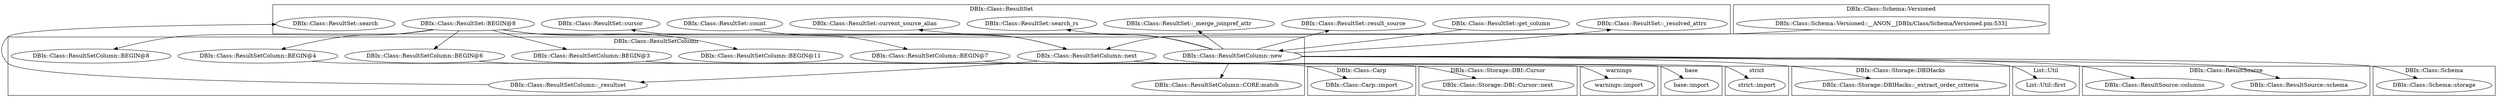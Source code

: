 digraph {
graph [overlap=false]
subgraph cluster_DBIx_Class_Carp {
	label="DBIx::Class::Carp";
	"DBIx::Class::Carp::import";
}
subgraph cluster_DBIx_Class_Storage_DBIHacks {
	label="DBIx::Class::Storage::DBIHacks";
	"DBIx::Class::Storage::DBIHacks::_extract_order_criteria";
}
subgraph cluster_DBIx_Class_ResultSet {
	label="DBIx::Class::ResultSet";
	"DBIx::Class::ResultSet::current_source_alias";
	"DBIx::Class::ResultSet::_resolved_attrs";
	"DBIx::Class::ResultSet::count";
	"DBIx::Class::ResultSet::get_column";
	"DBIx::Class::ResultSet::search";
	"DBIx::Class::ResultSet::BEGIN@8";
	"DBIx::Class::ResultSet::result_source";
	"DBIx::Class::ResultSet::cursor";
	"DBIx::Class::ResultSet::_merge_joinpref_attr";
	"DBIx::Class::ResultSet::search_rs";
}
subgraph cluster_List_Util {
	label="List::Util";
	"List::Util::first";
}
subgraph cluster_DBIx_Class_Storage_DBI_Cursor {
	label="DBIx::Class::Storage::DBI::Cursor";
	"DBIx::Class::Storage::DBI::Cursor::next";
}
subgraph cluster_base {
	label="base";
	"base::import";
}
subgraph cluster_DBIx_Class_ResultSource {
	label="DBIx::Class::ResultSource";
	"DBIx::Class::ResultSource::schema";
	"DBIx::Class::ResultSource::columns";
}
subgraph cluster_warnings {
	label="warnings";
	"warnings::import";
}
subgraph cluster_DBIx_Class_Schema_Versioned {
	label="DBIx::Class::Schema::Versioned";
	"DBIx::Class::Schema::Versioned::__ANON__[DBIx/Class/Schema/Versioned.pm:533]";
}
subgraph cluster_DBIx_Class_ResultSetColumn {
	label="DBIx::Class::ResultSetColumn";
	"DBIx::Class::ResultSetColumn::BEGIN@7";
	"DBIx::Class::ResultSetColumn::BEGIN@8";
	"DBIx::Class::ResultSetColumn::BEGIN@11";
	"DBIx::Class::ResultSetColumn::next";
	"DBIx::Class::ResultSetColumn::BEGIN@4";
	"DBIx::Class::ResultSetColumn::CORE:match";
	"DBIx::Class::ResultSetColumn::BEGIN@6";
	"DBIx::Class::ResultSetColumn::_resultset";
	"DBIx::Class::ResultSetColumn::BEGIN@3";
	"DBIx::Class::ResultSetColumn::new";
}
subgraph cluster_DBIx_Class_Schema {
	label="DBIx::Class::Schema";
	"DBIx::Class::Schema::storage";
}
subgraph cluster_strict {
	label="strict";
	"strict::import";
}
"DBIx::Class::ResultSet::BEGIN@8" -> "DBIx::Class::ResultSetColumn::BEGIN@6";
"DBIx::Class::ResultSetColumn::new" -> "DBIx::Class::ResultSetColumn::CORE:match";
"DBIx::Class::ResultSet::BEGIN@8" -> "DBIx::Class::ResultSetColumn::BEGIN@4";
"DBIx::Class::ResultSet::get_column" -> "DBIx::Class::ResultSetColumn::new";
"DBIx::Class::ResultSetColumn::new" -> "DBIx::Class::ResultSource::schema";
"DBIx::Class::ResultSetColumn::new" -> "DBIx::Class::ResultSet::search_rs";
"DBIx::Class::ResultSetColumn::BEGIN@6" -> "base::import";
"DBIx::Class::ResultSet::BEGIN@8" -> "DBIx::Class::ResultSetColumn::BEGIN@7";
"DBIx::Class::ResultSetColumn::BEGIN@4" -> "warnings::import";
"DBIx::Class::ResultSetColumn::new" -> "DBIx::Class::Schema::storage";
"DBIx::Class::ResultSetColumn::new" -> "DBIx::Class::ResultSet::current_source_alias";
"DBIx::Class::ResultSet::BEGIN@8" -> "DBIx::Class::ResultSetColumn::BEGIN@11";
"DBIx::Class::ResultSetColumn::new" -> "DBIx::Class::ResultSet::result_source";
"DBIx::Class::ResultSetColumn::BEGIN@3" -> "strict::import";
"DBIx::Class::ResultSetColumn::new" -> "DBIx::Class::ResultSet::_merge_joinpref_attr";
"DBIx::Class::ResultSetColumn::_resultset" -> "DBIx::Class::ResultSet::search";
"DBIx::Class::ResultSetColumn::next" -> "DBIx::Class::ResultSetColumn::_resultset";
"DBIx::Class::ResultSet::BEGIN@8" -> "DBIx::Class::ResultSetColumn::BEGIN@8";
"DBIx::Class::ResultSetColumn::new" -> "DBIx::Class::ResultSource::columns";
"DBIx::Class::ResultSetColumn::next" -> "DBIx::Class::ResultSet::cursor";
"DBIx::Class::ResultSet::count" -> "DBIx::Class::ResultSetColumn::next";
"DBIx::Class::Schema::Versioned::__ANON__[DBIx/Class/Schema/Versioned.pm:533]" -> "DBIx::Class::ResultSetColumn::next";
"DBIx::Class::ResultSetColumn::BEGIN@7" -> "DBIx::Class::Carp::import";
"DBIx::Class::ResultSetColumn::new" -> "DBIx::Class::ResultSet::_resolved_attrs";
"DBIx::Class::ResultSetColumn::new" -> "DBIx::Class::Storage::DBIHacks::_extract_order_criteria";
"DBIx::Class::ResultSet::BEGIN@8" -> "DBIx::Class::ResultSetColumn::BEGIN@3";
"DBIx::Class::ResultSetColumn::next" -> "DBIx::Class::Storage::DBI::Cursor::next";
"DBIx::Class::ResultSetColumn::new" -> "List::Util::first";
}
